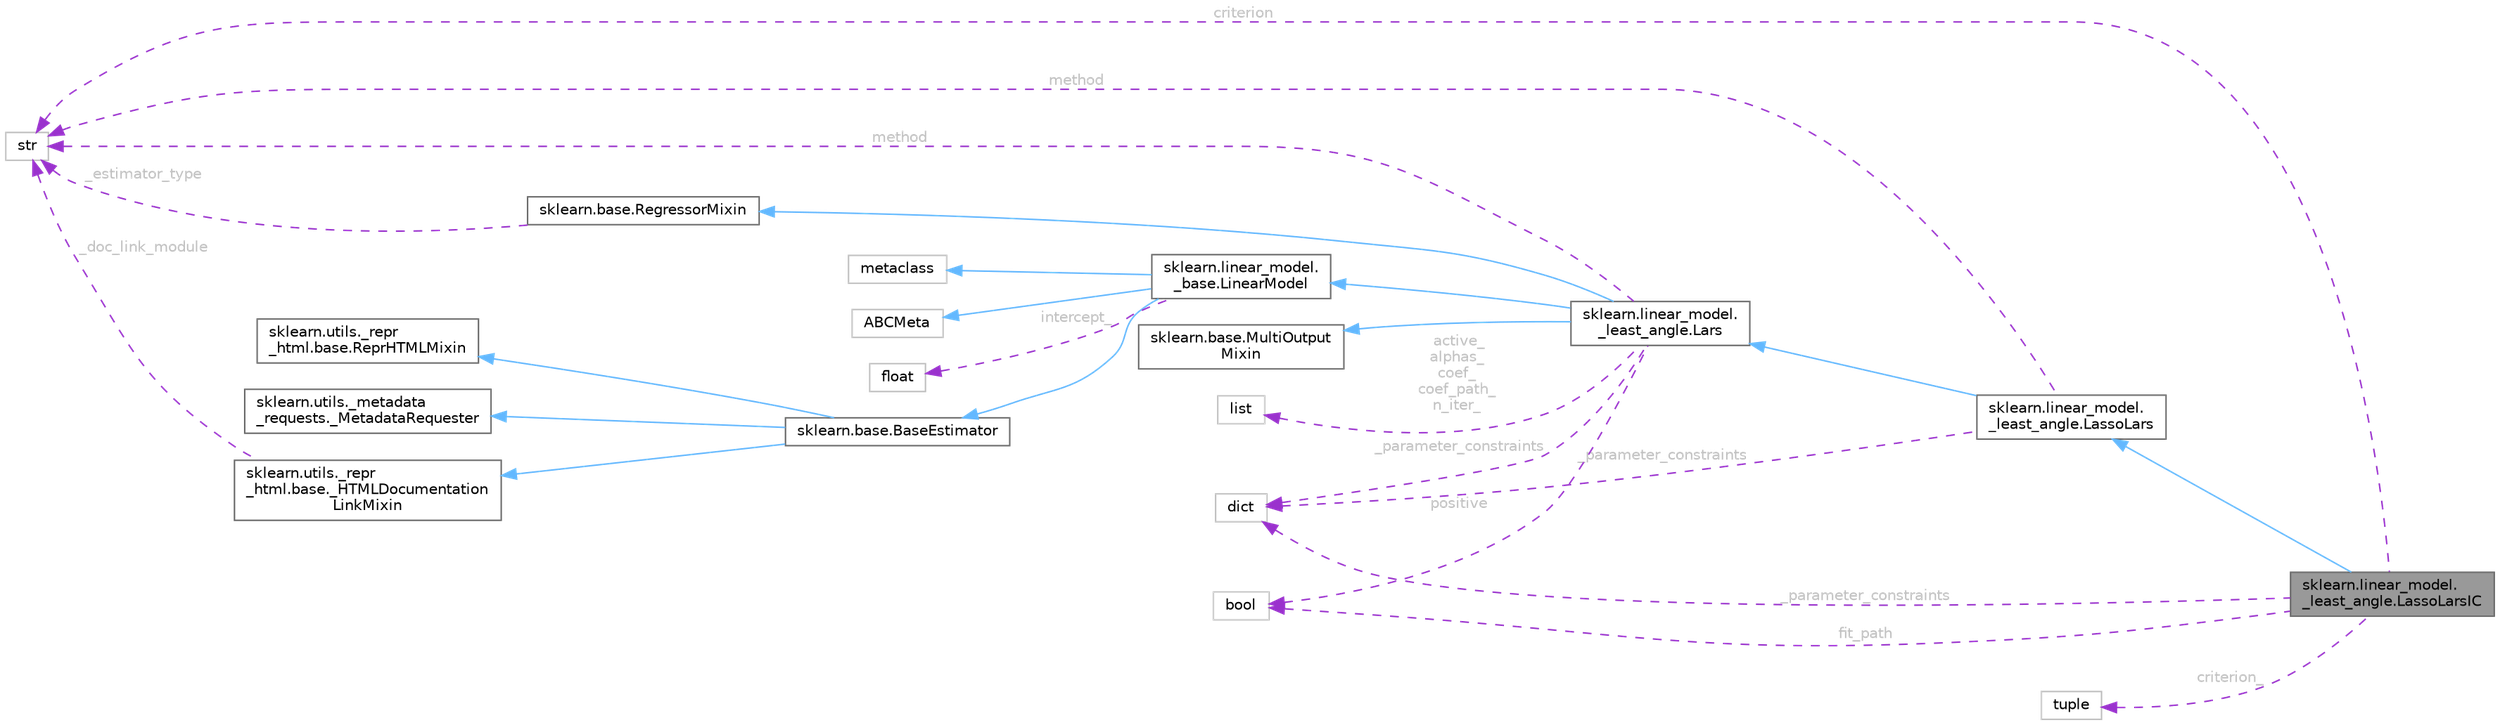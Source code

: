 digraph "sklearn.linear_model._least_angle.LassoLarsIC"
{
 // LATEX_PDF_SIZE
  bgcolor="transparent";
  edge [fontname=Helvetica,fontsize=10,labelfontname=Helvetica,labelfontsize=10];
  node [fontname=Helvetica,fontsize=10,shape=box,height=0.2,width=0.4];
  rankdir="LR";
  Node1 [id="Node000001",label="sklearn.linear_model.\l_least_angle.LassoLarsIC",height=0.2,width=0.4,color="gray40", fillcolor="grey60", style="filled", fontcolor="black",tooltip=" "];
  Node2 -> Node1 [id="edge25_Node000001_Node000002",dir="back",color="steelblue1",style="solid",tooltip=" "];
  Node2 [id="Node000002",label="sklearn.linear_model.\l_least_angle.LassoLars",height=0.2,width=0.4,color="gray40", fillcolor="white", style="filled",URL="$df/d5c/classsklearn_1_1linear__model_1_1__least__angle_1_1LassoLars.html",tooltip=" "];
  Node3 -> Node2 [id="edge26_Node000002_Node000003",dir="back",color="steelblue1",style="solid",tooltip=" "];
  Node3 [id="Node000003",label="sklearn.linear_model.\l_least_angle.Lars",height=0.2,width=0.4,color="gray40", fillcolor="white", style="filled",URL="$d5/d12/classsklearn_1_1linear__model_1_1__least__angle_1_1Lars.html",tooltip="Estimator classes."];
  Node4 -> Node3 [id="edge27_Node000003_Node000004",dir="back",color="steelblue1",style="solid",tooltip=" "];
  Node4 [id="Node000004",label="sklearn.base.MultiOutput\lMixin",height=0.2,width=0.4,color="gray40", fillcolor="white", style="filled",URL="$d4/d1c/classsklearn_1_1base_1_1MultiOutputMixin.html",tooltip=" "];
  Node5 -> Node3 [id="edge28_Node000003_Node000005",dir="back",color="steelblue1",style="solid",tooltip=" "];
  Node5 [id="Node000005",label="sklearn.base.RegressorMixin",height=0.2,width=0.4,color="gray40", fillcolor="white", style="filled",URL="$df/d64/classsklearn_1_1base_1_1RegressorMixin.html",tooltip=" "];
  Node6 -> Node5 [id="edge29_Node000005_Node000006",dir="back",color="darkorchid3",style="dashed",tooltip=" ",label=" _estimator_type",fontcolor="grey" ];
  Node6 [id="Node000006",label="str",height=0.2,width=0.4,color="grey75", fillcolor="white", style="filled",tooltip=" "];
  Node7 -> Node3 [id="edge30_Node000003_Node000007",dir="back",color="steelblue1",style="solid",tooltip=" "];
  Node7 [id="Node000007",label="sklearn.linear_model.\l_base.LinearModel",height=0.2,width=0.4,color="gray40", fillcolor="white", style="filled",URL="$de/d80/classsklearn_1_1linear__model_1_1__base_1_1LinearModel.html",tooltip=" "];
  Node8 -> Node7 [id="edge31_Node000007_Node000008",dir="back",color="steelblue1",style="solid",tooltip=" "];
  Node8 [id="Node000008",label="sklearn.base.BaseEstimator",height=0.2,width=0.4,color="gray40", fillcolor="white", style="filled",URL="$d3/d20/classsklearn_1_1base_1_1BaseEstimator.html",tooltip=" "];
  Node9 -> Node8 [id="edge32_Node000008_Node000009",dir="back",color="steelblue1",style="solid",tooltip=" "];
  Node9 [id="Node000009",label="sklearn.utils._repr\l_html.base.ReprHTMLMixin",height=0.2,width=0.4,color="gray40", fillcolor="white", style="filled",URL="$d3/d50/classsklearn_1_1utils_1_1__repr__html_1_1base_1_1ReprHTMLMixin.html",tooltip=" "];
  Node10 -> Node8 [id="edge33_Node000008_Node000010",dir="back",color="steelblue1",style="solid",tooltip=" "];
  Node10 [id="Node000010",label="sklearn.utils._repr\l_html.base._HTMLDocumentation\lLinkMixin",height=0.2,width=0.4,color="gray40", fillcolor="white", style="filled",URL="$d5/d05/classsklearn_1_1utils_1_1__repr__html_1_1base_1_1__HTMLDocumentationLinkMixin.html",tooltip=" "];
  Node6 -> Node10 [id="edge34_Node000010_Node000006",dir="back",color="darkorchid3",style="dashed",tooltip=" ",label=" _doc_link_module",fontcolor="grey" ];
  Node11 -> Node8 [id="edge35_Node000008_Node000011",dir="back",color="steelblue1",style="solid",tooltip=" "];
  Node11 [id="Node000011",label="sklearn.utils._metadata\l_requests._MetadataRequester",height=0.2,width=0.4,color="gray40", fillcolor="white", style="filled",URL="$d6/dfa/classsklearn_1_1utils_1_1__metadata__requests_1_1__MetadataRequester.html",tooltip=" "];
  Node12 -> Node7 [id="edge36_Node000007_Node000012",dir="back",color="steelblue1",style="solid",tooltip=" "];
  Node12 [id="Node000012",label="metaclass",height=0.2,width=0.4,color="grey75", fillcolor="white", style="filled",URL="$d1/d9a/classmetaclass.html",tooltip=" "];
  Node13 -> Node7 [id="edge37_Node000007_Node000013",dir="back",color="steelblue1",style="solid",tooltip=" "];
  Node13 [id="Node000013",label="ABCMeta",height=0.2,width=0.4,color="grey75", fillcolor="white", style="filled",URL="$df/d42/classABCMeta.html",tooltip=" "];
  Node14 -> Node7 [id="edge38_Node000007_Node000014",dir="back",color="darkorchid3",style="dashed",tooltip=" ",label=" intercept_",fontcolor="grey" ];
  Node14 [id="Node000014",label="float",height=0.2,width=0.4,color="grey75", fillcolor="white", style="filled",tooltip=" "];
  Node15 -> Node3 [id="edge39_Node000003_Node000015",dir="back",color="darkorchid3",style="dashed",tooltip=" ",label=" _parameter_constraints",fontcolor="grey" ];
  Node15 [id="Node000015",label="dict",height=0.2,width=0.4,color="grey75", fillcolor="white", style="filled",tooltip=" "];
  Node6 -> Node3 [id="edge40_Node000003_Node000006",dir="back",color="darkorchid3",style="dashed",tooltip=" ",label=" method",fontcolor="grey" ];
  Node16 -> Node3 [id="edge41_Node000003_Node000016",dir="back",color="darkorchid3",style="dashed",tooltip=" ",label=" positive",fontcolor="grey" ];
  Node16 [id="Node000016",label="bool",height=0.2,width=0.4,color="grey75", fillcolor="white", style="filled",tooltip=" "];
  Node17 -> Node3 [id="edge42_Node000003_Node000017",dir="back",color="darkorchid3",style="dashed",tooltip=" ",label=" active_\nalphas_\ncoef_\ncoef_path_\nn_iter_",fontcolor="grey" ];
  Node17 [id="Node000017",label="list",height=0.2,width=0.4,color="grey75", fillcolor="white", style="filled",tooltip=" "];
  Node15 -> Node2 [id="edge43_Node000002_Node000015",dir="back",color="darkorchid3",style="dashed",tooltip=" ",label=" _parameter_constraints",fontcolor="grey" ];
  Node6 -> Node2 [id="edge44_Node000002_Node000006",dir="back",color="darkorchid3",style="dashed",tooltip=" ",label=" method",fontcolor="grey" ];
  Node15 -> Node1 [id="edge45_Node000001_Node000015",dir="back",color="darkorchid3",style="dashed",tooltip=" ",label=" _parameter_constraints",fontcolor="grey" ];
  Node6 -> Node1 [id="edge46_Node000001_Node000006",dir="back",color="darkorchid3",style="dashed",tooltip=" ",label=" criterion",fontcolor="grey" ];
  Node16 -> Node1 [id="edge47_Node000001_Node000016",dir="back",color="darkorchid3",style="dashed",tooltip=" ",label=" fit_path",fontcolor="grey" ];
  Node18 -> Node1 [id="edge48_Node000001_Node000018",dir="back",color="darkorchid3",style="dashed",tooltip=" ",label=" criterion_",fontcolor="grey" ];
  Node18 [id="Node000018",label="tuple",height=0.2,width=0.4,color="grey75", fillcolor="white", style="filled",tooltip=" "];
}
